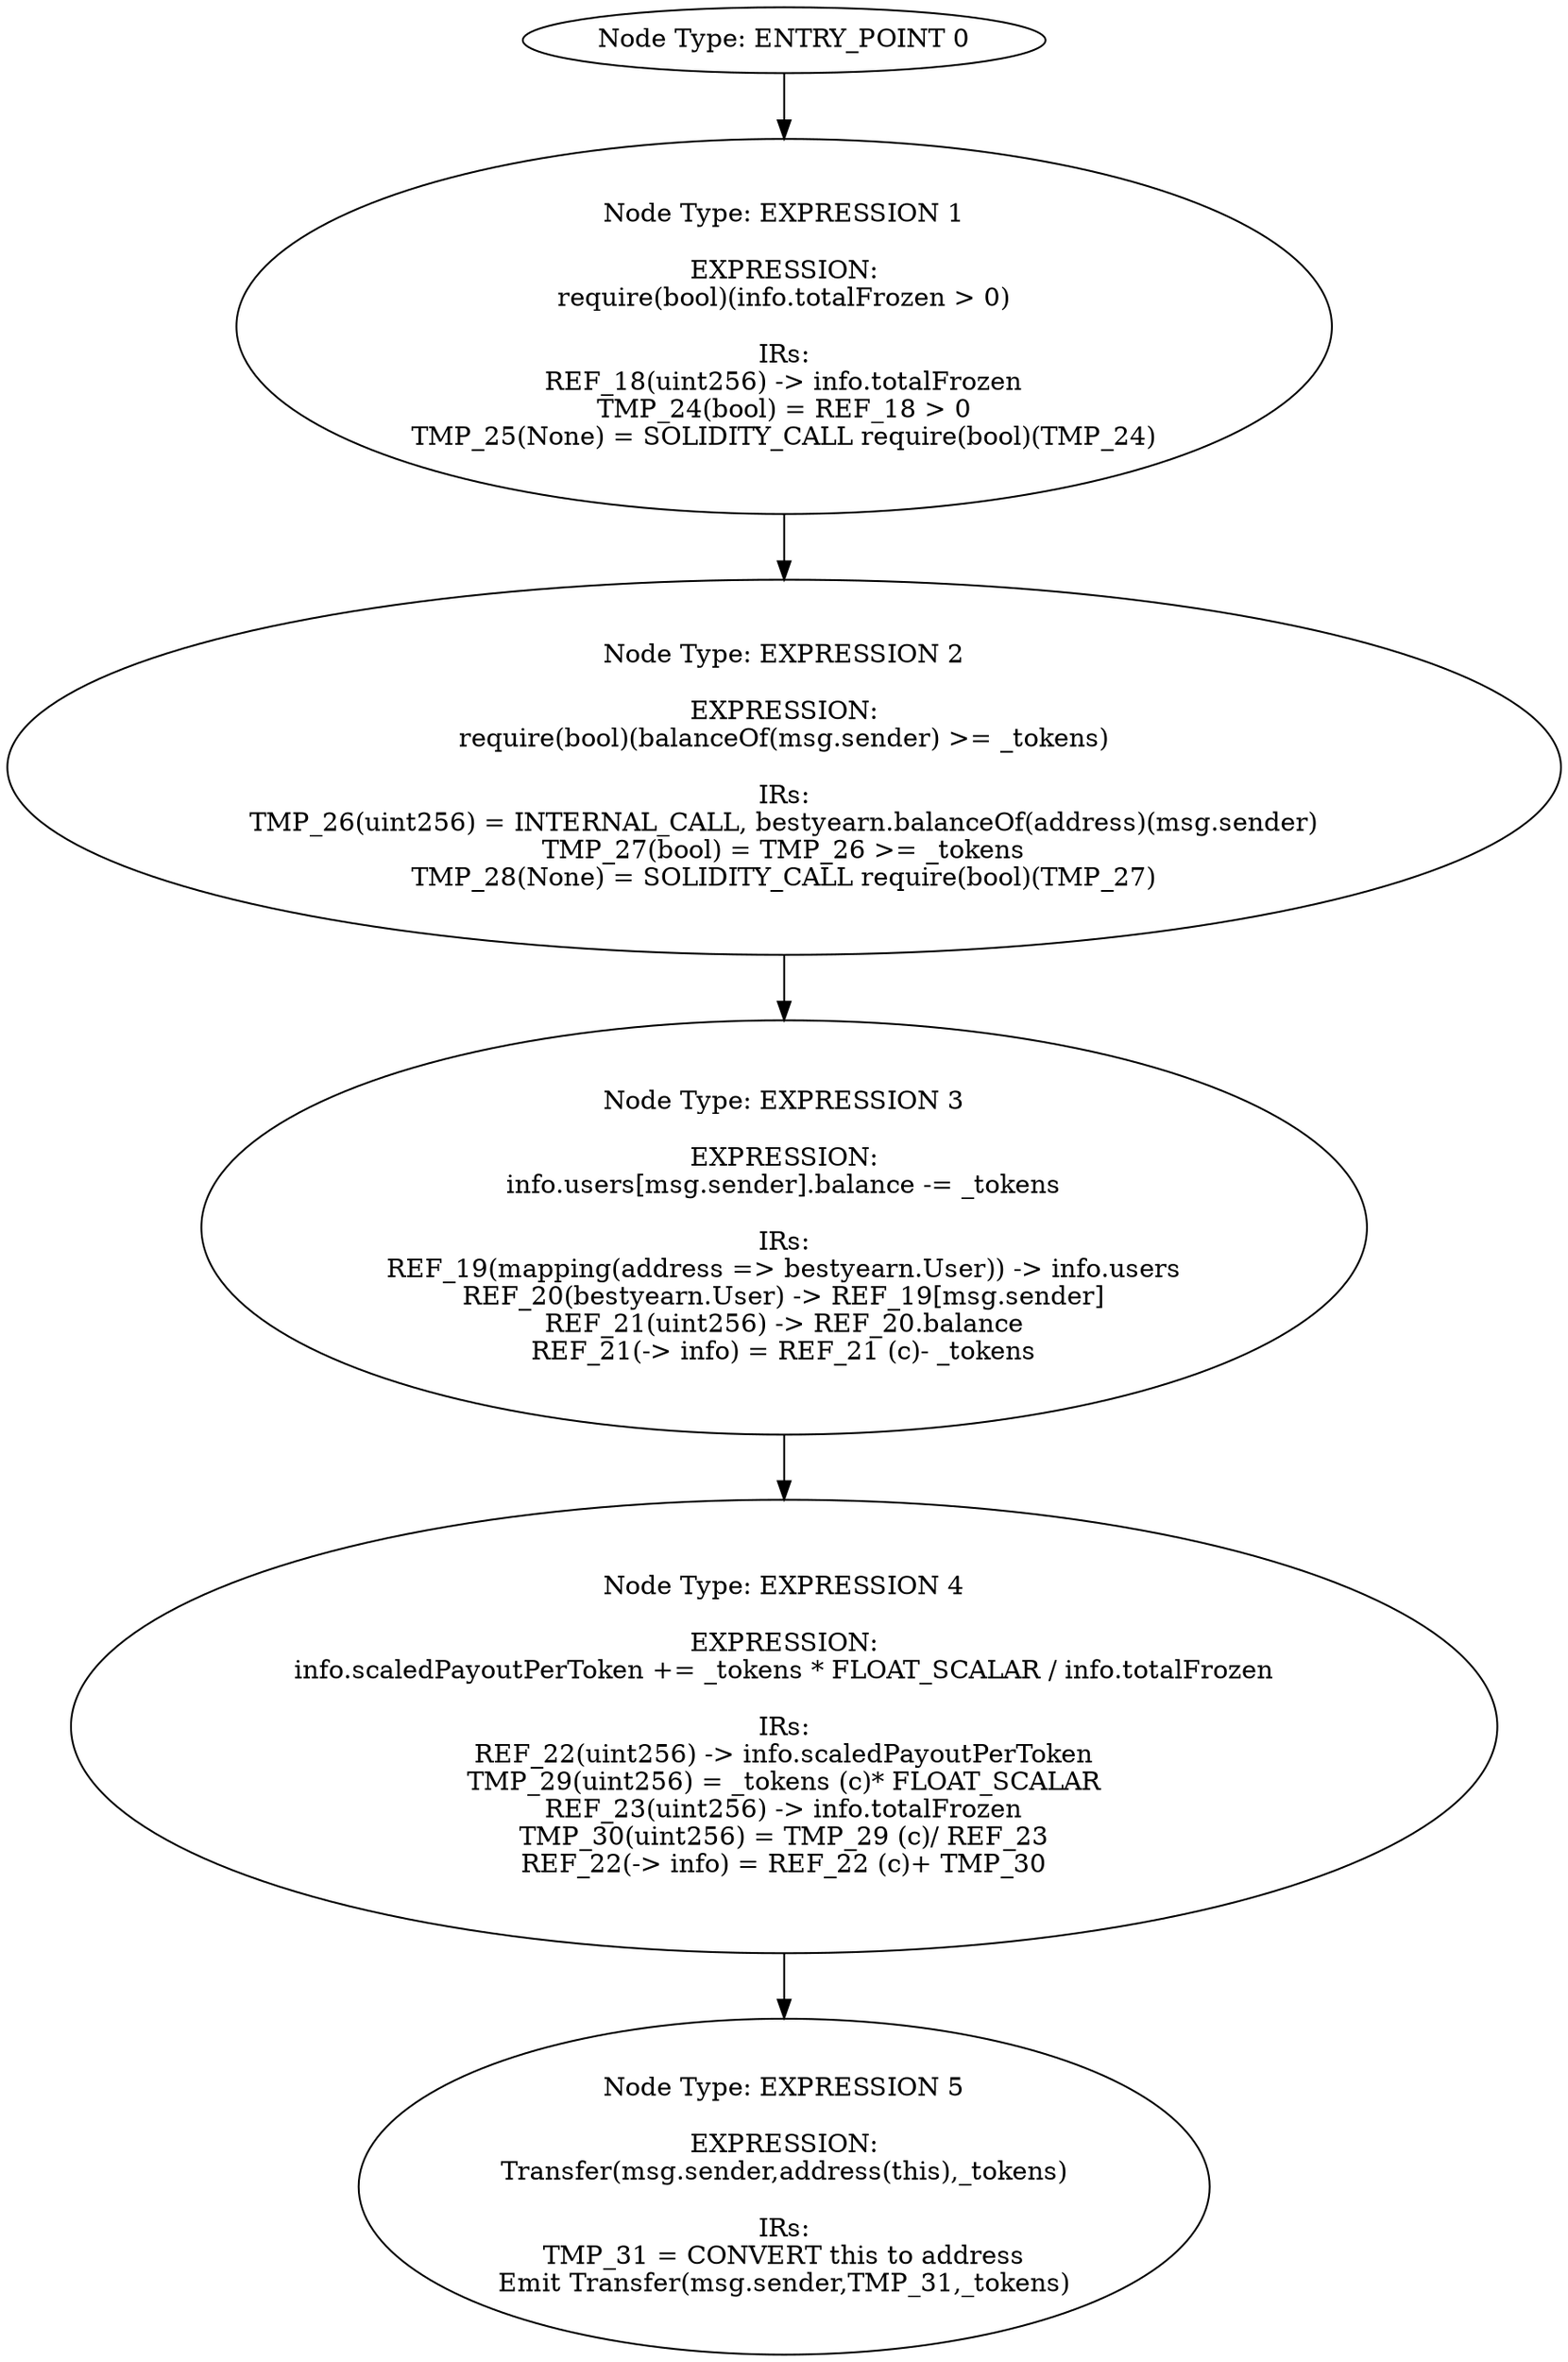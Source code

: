 digraph{
0[label="Node Type: ENTRY_POINT 0
"];
0->1;
1[label="Node Type: EXPRESSION 1

EXPRESSION:
require(bool)(info.totalFrozen > 0)

IRs:
REF_18(uint256) -> info.totalFrozen
TMP_24(bool) = REF_18 > 0
TMP_25(None) = SOLIDITY_CALL require(bool)(TMP_24)"];
1->2;
2[label="Node Type: EXPRESSION 2

EXPRESSION:
require(bool)(balanceOf(msg.sender) >= _tokens)

IRs:
TMP_26(uint256) = INTERNAL_CALL, bestyearn.balanceOf(address)(msg.sender)
TMP_27(bool) = TMP_26 >= _tokens
TMP_28(None) = SOLIDITY_CALL require(bool)(TMP_27)"];
2->3;
3[label="Node Type: EXPRESSION 3

EXPRESSION:
info.users[msg.sender].balance -= _tokens

IRs:
REF_19(mapping(address => bestyearn.User)) -> info.users
REF_20(bestyearn.User) -> REF_19[msg.sender]
REF_21(uint256) -> REF_20.balance
REF_21(-> info) = REF_21 (c)- _tokens"];
3->4;
4[label="Node Type: EXPRESSION 4

EXPRESSION:
info.scaledPayoutPerToken += _tokens * FLOAT_SCALAR / info.totalFrozen

IRs:
REF_22(uint256) -> info.scaledPayoutPerToken
TMP_29(uint256) = _tokens (c)* FLOAT_SCALAR
REF_23(uint256) -> info.totalFrozen
TMP_30(uint256) = TMP_29 (c)/ REF_23
REF_22(-> info) = REF_22 (c)+ TMP_30"];
4->5;
5[label="Node Type: EXPRESSION 5

EXPRESSION:
Transfer(msg.sender,address(this),_tokens)

IRs:
TMP_31 = CONVERT this to address
Emit Transfer(msg.sender,TMP_31,_tokens)"];
}
